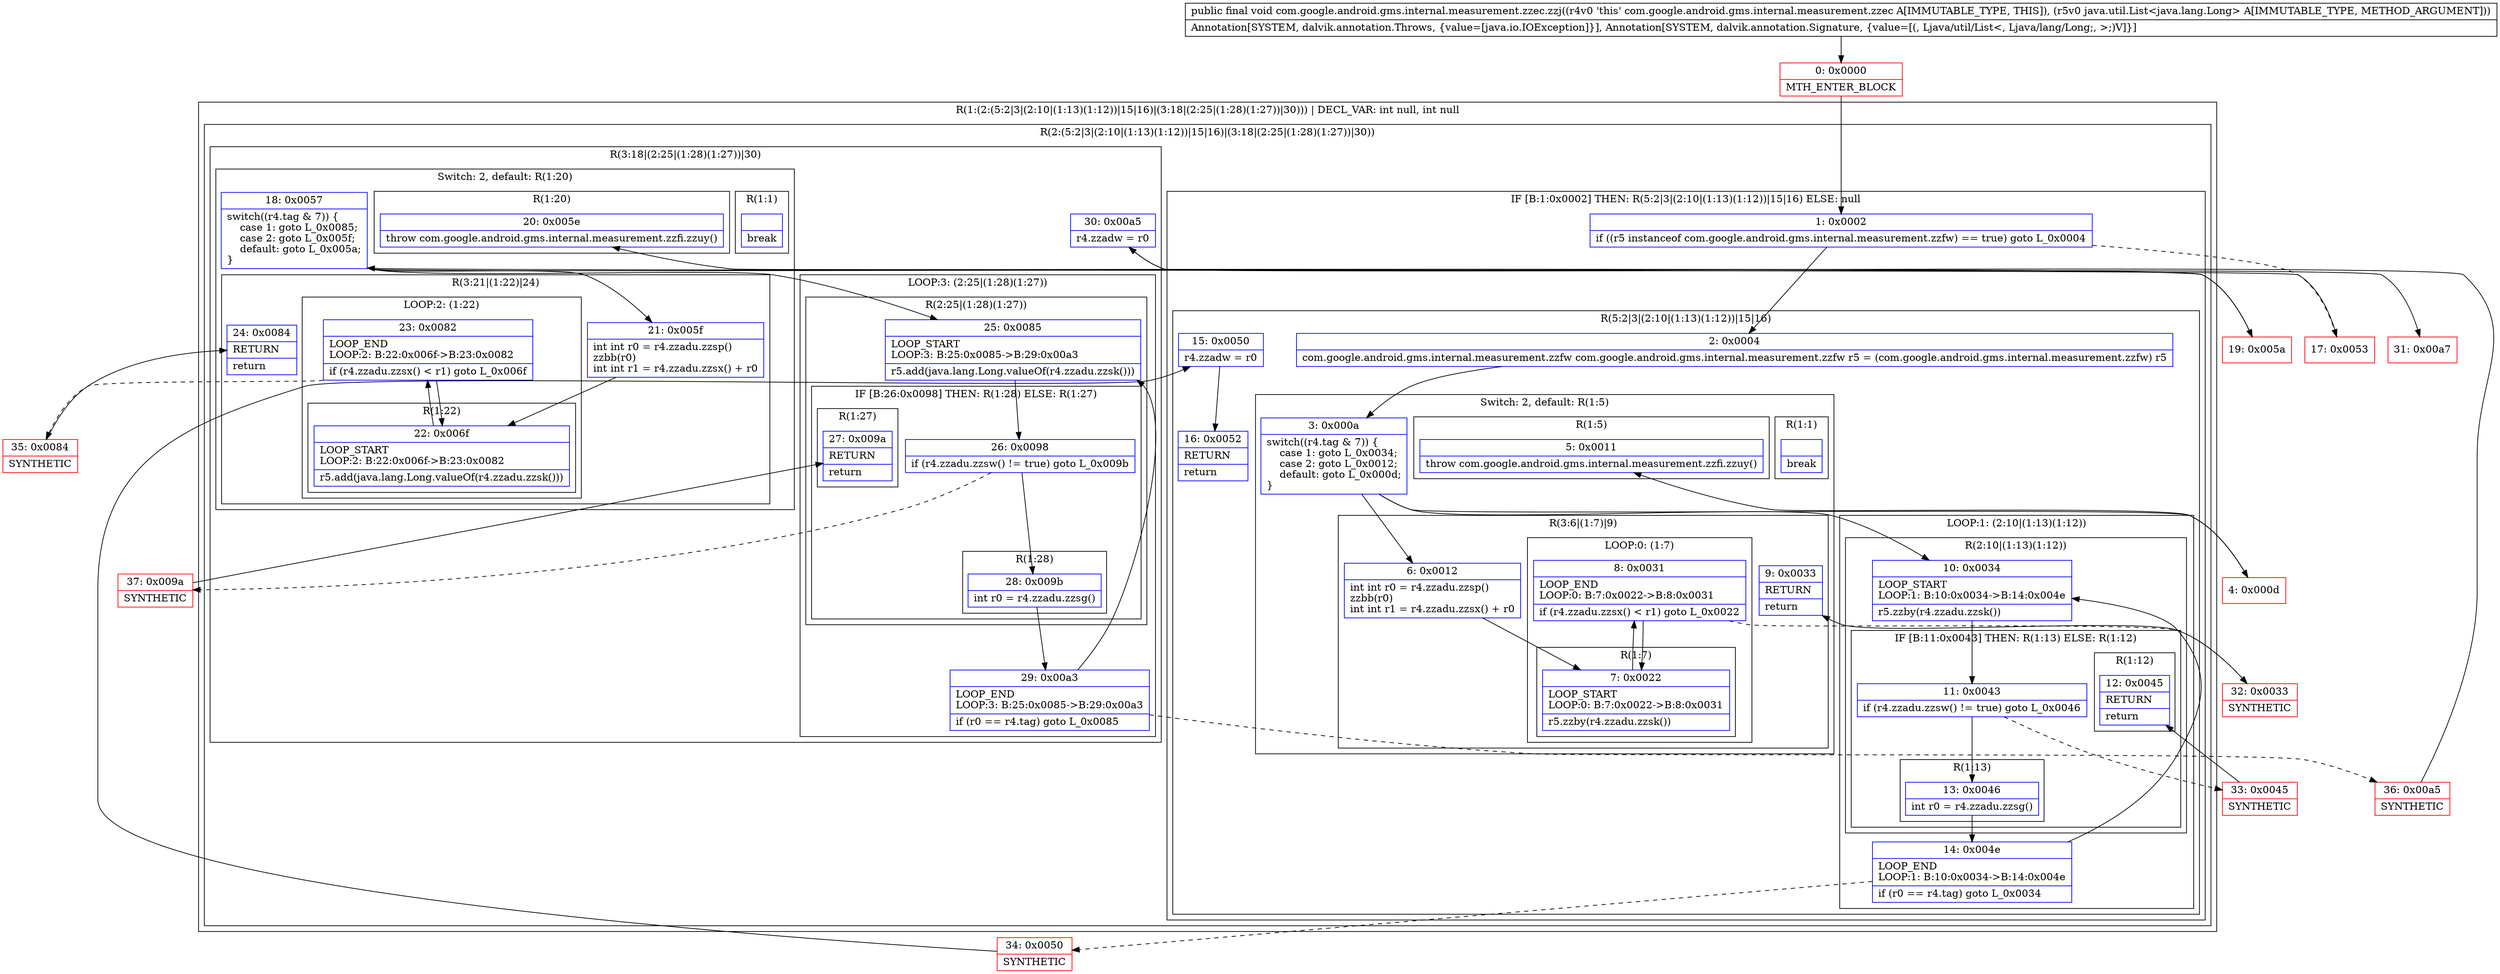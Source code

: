 digraph "CFG forcom.google.android.gms.internal.measurement.zzec.zzj(Ljava\/util\/List;)V" {
subgraph cluster_Region_1430447913 {
label = "R(1:(2:(5:2|3|(2:10|(1:13)(1:12))|15|16)|(3:18|(2:25|(1:28)(1:27))|30))) | DECL_VAR: int null, int null\l";
node [shape=record,color=blue];
subgraph cluster_Region_960960474 {
label = "R(2:(5:2|3|(2:10|(1:13)(1:12))|15|16)|(3:18|(2:25|(1:28)(1:27))|30))";
node [shape=record,color=blue];
subgraph cluster_IfRegion_269786574 {
label = "IF [B:1:0x0002] THEN: R(5:2|3|(2:10|(1:13)(1:12))|15|16) ELSE: null";
node [shape=record,color=blue];
Node_1 [shape=record,label="{1\:\ 0x0002|if ((r5 instanceof com.google.android.gms.internal.measurement.zzfw) == true) goto L_0x0004\l}"];
subgraph cluster_Region_2037168761 {
label = "R(5:2|3|(2:10|(1:13)(1:12))|15|16)";
node [shape=record,color=blue];
Node_2 [shape=record,label="{2\:\ 0x0004|com.google.android.gms.internal.measurement.zzfw com.google.android.gms.internal.measurement.zzfw r5 = (com.google.android.gms.internal.measurement.zzfw) r5\l}"];
subgraph cluster_SwitchRegion_755934645 {
label = "Switch: 2, default: R(1:5)";
node [shape=record,color=blue];
Node_3 [shape=record,label="{3\:\ 0x000a|switch((r4.tag & 7)) \{\l    case 1: goto L_0x0034;\l    case 2: goto L_0x0012;\l    default: goto L_0x000d;\l\}\l}"];
subgraph cluster_Region_1874293906 {
label = "R(1:1)";
node [shape=record,color=blue];
Node_InsnContainer_1850693497 [shape=record,label="{|break\l}"];
}
subgraph cluster_Region_239678927 {
label = "R(3:6|(1:7)|9)";
node [shape=record,color=blue];
Node_6 [shape=record,label="{6\:\ 0x0012|int int r0 = r4.zzadu.zzsp()\lzzbb(r0)\lint int r1 = r4.zzadu.zzsx() + r0\l}"];
subgraph cluster_LoopRegion_966489924 {
label = "LOOP:0: (1:7)";
node [shape=record,color=blue];
Node_8 [shape=record,label="{8\:\ 0x0031|LOOP_END\lLOOP:0: B:7:0x0022\-\>B:8:0x0031\l|if (r4.zzadu.zzsx() \< r1) goto L_0x0022\l}"];
subgraph cluster_Region_1856290150 {
label = "R(1:7)";
node [shape=record,color=blue];
Node_7 [shape=record,label="{7\:\ 0x0022|LOOP_START\lLOOP:0: B:7:0x0022\-\>B:8:0x0031\l|r5.zzby(r4.zzadu.zzsk())\l}"];
}
}
Node_9 [shape=record,label="{9\:\ 0x0033|RETURN\l|return\l}"];
}
subgraph cluster_Region_1510038931 {
label = "R(1:5)";
node [shape=record,color=blue];
Node_5 [shape=record,label="{5\:\ 0x0011|throw com.google.android.gms.internal.measurement.zzfi.zzuy()\l}"];
}
}
subgraph cluster_LoopRegion_1162739597 {
label = "LOOP:1: (2:10|(1:13)(1:12))";
node [shape=record,color=blue];
Node_14 [shape=record,label="{14\:\ 0x004e|LOOP_END\lLOOP:1: B:10:0x0034\-\>B:14:0x004e\l|if (r0 == r4.tag) goto L_0x0034\l}"];
subgraph cluster_Region_600999652 {
label = "R(2:10|(1:13)(1:12))";
node [shape=record,color=blue];
Node_10 [shape=record,label="{10\:\ 0x0034|LOOP_START\lLOOP:1: B:10:0x0034\-\>B:14:0x004e\l|r5.zzby(r4.zzadu.zzsk())\l}"];
subgraph cluster_IfRegion_41580651 {
label = "IF [B:11:0x0043] THEN: R(1:13) ELSE: R(1:12)";
node [shape=record,color=blue];
Node_11 [shape=record,label="{11\:\ 0x0043|if (r4.zzadu.zzsw() != true) goto L_0x0046\l}"];
subgraph cluster_Region_1508784571 {
label = "R(1:13)";
node [shape=record,color=blue];
Node_13 [shape=record,label="{13\:\ 0x0046|int r0 = r4.zzadu.zzsg()\l}"];
}
subgraph cluster_Region_1446874962 {
label = "R(1:12)";
node [shape=record,color=blue];
Node_12 [shape=record,label="{12\:\ 0x0045|RETURN\l|return\l}"];
}
}
}
}
Node_15 [shape=record,label="{15\:\ 0x0050|r4.zzadw = r0\l}"];
Node_16 [shape=record,label="{16\:\ 0x0052|RETURN\l|return\l}"];
}
}
subgraph cluster_Region_270598117 {
label = "R(3:18|(2:25|(1:28)(1:27))|30)";
node [shape=record,color=blue];
subgraph cluster_SwitchRegion_1113452147 {
label = "Switch: 2, default: R(1:20)";
node [shape=record,color=blue];
Node_18 [shape=record,label="{18\:\ 0x0057|switch((r4.tag & 7)) \{\l    case 1: goto L_0x0085;\l    case 2: goto L_0x005f;\l    default: goto L_0x005a;\l\}\l}"];
subgraph cluster_Region_316726894 {
label = "R(1:1)";
node [shape=record,color=blue];
Node_InsnContainer_1133008249 [shape=record,label="{|break\l}"];
}
subgraph cluster_Region_1729451483 {
label = "R(3:21|(1:22)|24)";
node [shape=record,color=blue];
Node_21 [shape=record,label="{21\:\ 0x005f|int int r0 = r4.zzadu.zzsp()\lzzbb(r0)\lint int r1 = r4.zzadu.zzsx() + r0\l}"];
subgraph cluster_LoopRegion_464268616 {
label = "LOOP:2: (1:22)";
node [shape=record,color=blue];
Node_23 [shape=record,label="{23\:\ 0x0082|LOOP_END\lLOOP:2: B:22:0x006f\-\>B:23:0x0082\l|if (r4.zzadu.zzsx() \< r1) goto L_0x006f\l}"];
subgraph cluster_Region_2037712197 {
label = "R(1:22)";
node [shape=record,color=blue];
Node_22 [shape=record,label="{22\:\ 0x006f|LOOP_START\lLOOP:2: B:22:0x006f\-\>B:23:0x0082\l|r5.add(java.lang.Long.valueOf(r4.zzadu.zzsk()))\l}"];
}
}
Node_24 [shape=record,label="{24\:\ 0x0084|RETURN\l|return\l}"];
}
subgraph cluster_Region_1417036398 {
label = "R(1:20)";
node [shape=record,color=blue];
Node_20 [shape=record,label="{20\:\ 0x005e|throw com.google.android.gms.internal.measurement.zzfi.zzuy()\l}"];
}
}
subgraph cluster_LoopRegion_1335211746 {
label = "LOOP:3: (2:25|(1:28)(1:27))";
node [shape=record,color=blue];
Node_29 [shape=record,label="{29\:\ 0x00a3|LOOP_END\lLOOP:3: B:25:0x0085\-\>B:29:0x00a3\l|if (r0 == r4.tag) goto L_0x0085\l}"];
subgraph cluster_Region_1089594656 {
label = "R(2:25|(1:28)(1:27))";
node [shape=record,color=blue];
Node_25 [shape=record,label="{25\:\ 0x0085|LOOP_START\lLOOP:3: B:25:0x0085\-\>B:29:0x00a3\l|r5.add(java.lang.Long.valueOf(r4.zzadu.zzsk()))\l}"];
subgraph cluster_IfRegion_1104368602 {
label = "IF [B:26:0x0098] THEN: R(1:28) ELSE: R(1:27)";
node [shape=record,color=blue];
Node_26 [shape=record,label="{26\:\ 0x0098|if (r4.zzadu.zzsw() != true) goto L_0x009b\l}"];
subgraph cluster_Region_97464640 {
label = "R(1:28)";
node [shape=record,color=blue];
Node_28 [shape=record,label="{28\:\ 0x009b|int r0 = r4.zzadu.zzsg()\l}"];
}
subgraph cluster_Region_282929544 {
label = "R(1:27)";
node [shape=record,color=blue];
Node_27 [shape=record,label="{27\:\ 0x009a|RETURN\l|return\l}"];
}
}
}
}
Node_30 [shape=record,label="{30\:\ 0x00a5|r4.zzadw = r0\l}"];
}
}
}
Node_0 [shape=record,color=red,label="{0\:\ 0x0000|MTH_ENTER_BLOCK\l}"];
Node_4 [shape=record,color=red,label="{4\:\ 0x000d}"];
Node_17 [shape=record,color=red,label="{17\:\ 0x0053}"];
Node_19 [shape=record,color=red,label="{19\:\ 0x005a}"];
Node_31 [shape=record,color=red,label="{31\:\ 0x00a7}"];
Node_32 [shape=record,color=red,label="{32\:\ 0x0033|SYNTHETIC\l}"];
Node_33 [shape=record,color=red,label="{33\:\ 0x0045|SYNTHETIC\l}"];
Node_34 [shape=record,color=red,label="{34\:\ 0x0050|SYNTHETIC\l}"];
Node_35 [shape=record,color=red,label="{35\:\ 0x0084|SYNTHETIC\l}"];
Node_36 [shape=record,color=red,label="{36\:\ 0x00a5|SYNTHETIC\l}"];
Node_37 [shape=record,color=red,label="{37\:\ 0x009a|SYNTHETIC\l}"];
MethodNode[shape=record,label="{public final void com.google.android.gms.internal.measurement.zzec.zzj((r4v0 'this' com.google.android.gms.internal.measurement.zzec A[IMMUTABLE_TYPE, THIS]), (r5v0 java.util.List\<java.lang.Long\> A[IMMUTABLE_TYPE, METHOD_ARGUMENT]))  | Annotation[SYSTEM, dalvik.annotation.Throws, \{value=[java.io.IOException]\}], Annotation[SYSTEM, dalvik.annotation.Signature, \{value=[(, Ljava\/util\/List\<, Ljava\/lang\/Long;, \>;)V]\}]\l}"];
MethodNode -> Node_0;
Node_1 -> Node_2;
Node_1 -> Node_17[style=dashed];
Node_2 -> Node_3;
Node_3 -> Node_4;
Node_3 -> Node_6;
Node_3 -> Node_10;
Node_6 -> Node_7;
Node_8 -> Node_7;
Node_8 -> Node_32[style=dashed];
Node_7 -> Node_8;
Node_14 -> Node_10;
Node_14 -> Node_34[style=dashed];
Node_10 -> Node_11;
Node_11 -> Node_13;
Node_11 -> Node_33[style=dashed];
Node_13 -> Node_14;
Node_15 -> Node_16;
Node_18 -> Node_19;
Node_18 -> Node_21;
Node_18 -> Node_25;
Node_21 -> Node_22;
Node_23 -> Node_22;
Node_23 -> Node_35[style=dashed];
Node_22 -> Node_23;
Node_29 -> Node_25;
Node_29 -> Node_36[style=dashed];
Node_25 -> Node_26;
Node_26 -> Node_28;
Node_26 -> Node_37[style=dashed];
Node_28 -> Node_29;
Node_30 -> Node_31;
Node_0 -> Node_1;
Node_4 -> Node_5;
Node_17 -> Node_18;
Node_19 -> Node_20;
Node_32 -> Node_9;
Node_33 -> Node_12;
Node_34 -> Node_15;
Node_35 -> Node_24;
Node_36 -> Node_30;
Node_37 -> Node_27;
}

